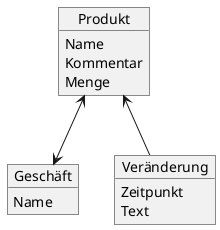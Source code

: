 @startuml

object Produkt {
    Name
    Kommentar
    Menge
}
object Geschäft {
    Name
}
object Veränderung {
    Zeitpunkt
    Text
}

Produkt <-- Veränderung
Produkt <--> Geschäft

@enduml